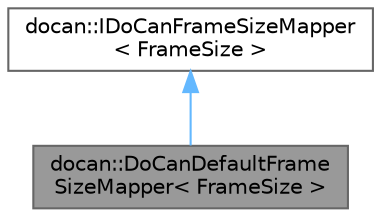 digraph "docan::DoCanDefaultFrameSizeMapper&lt; FrameSize &gt;"
{
 // LATEX_PDF_SIZE
  bgcolor="transparent";
  edge [fontname=Helvetica,fontsize=10,labelfontname=Helvetica,labelfontsize=10];
  node [fontname=Helvetica,fontsize=10,shape=box,height=0.2,width=0.4];
  Node1 [id="Node000001",label="docan::DoCanDefaultFrame\lSizeMapper\< FrameSize \>",height=0.2,width=0.4,color="gray40", fillcolor="grey60", style="filled", fontcolor="black",tooltip=" "];
  Node2 -> Node1 [id="edge1_Node000001_Node000002",dir="back",color="steelblue1",style="solid",tooltip=" "];
  Node2 [id="Node000002",label="docan::IDoCanFrameSizeMapper\l\< FrameSize \>",height=0.2,width=0.4,color="gray40", fillcolor="white", style="filled",URL="$d8/df2/classdocan_1_1IDoCanFrameSizeMapper.html",tooltip=" "];
}
